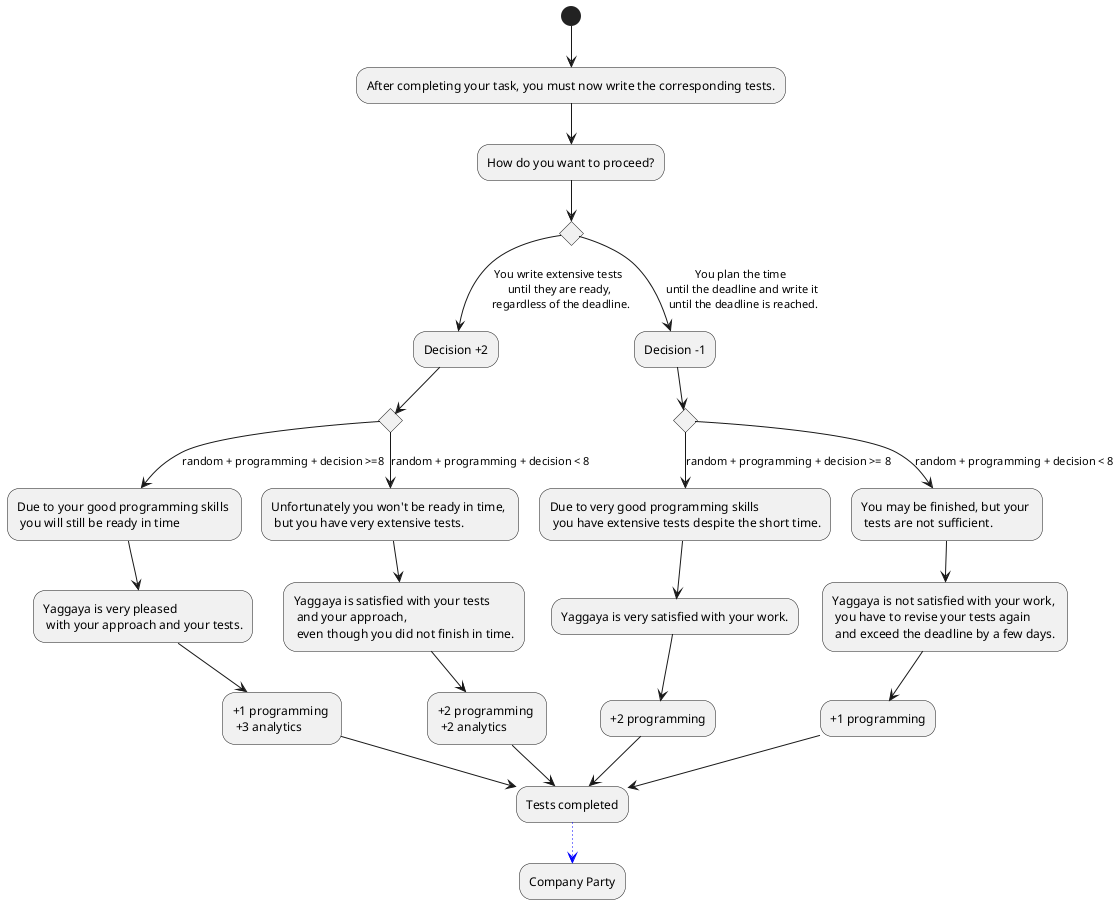 @startuml
(*) --> "After completing your task, you must now write the corresponding tests."
--> "How do you want to proceed?" as wie
if "" then
--> [You write extensive tests \n until they are ready, \n regardless of the deadline.] "Decision +2" as d1
if " " then 
--> [random + programming + decision >=8] "Due to your good programming skills \n you will still be ready in time"
--> "Yaggaya is very pleased \n with your approach and your tests."
--> "+1 programming \n +3 analytics" as a1
else 
--> [random + programming + decision < 8] "Unfortunately you won't be ready in time, \n but you have very extensive tests."
--> "Yaggaya is satisfied with your tests \n and your approach, \n even though you did not finish in time."
--> "+2 programming \n +2 analytics" as a2
endif
else
 --> [You plan the time \n until the deadline and write it \n until the deadline is reached.] "Decision -1" as d2
if " " then 
--> [random + programming + decision >= 8] "Due to very good programming skills \n you have extensive tests despite the short time."
--> "Yaggaya is very satisfied with your work."
--> "+2 programming" as a3
else 
--> [random + programming + decision < 8] "You may be finished, but your \n tests are not sufficient."
--> "Yaggaya is not satisfied with your work, \n you have to revise your tests again \n and exceed the deadline by a few days."
--> "+1 programming" as a4
endif
endif

a1 --> "Tests completed" as ta
a2 --> ta
a3 --> ta
a4 --> ta
ta -[#blue,dotted]-> "Company Party"





@enduml
